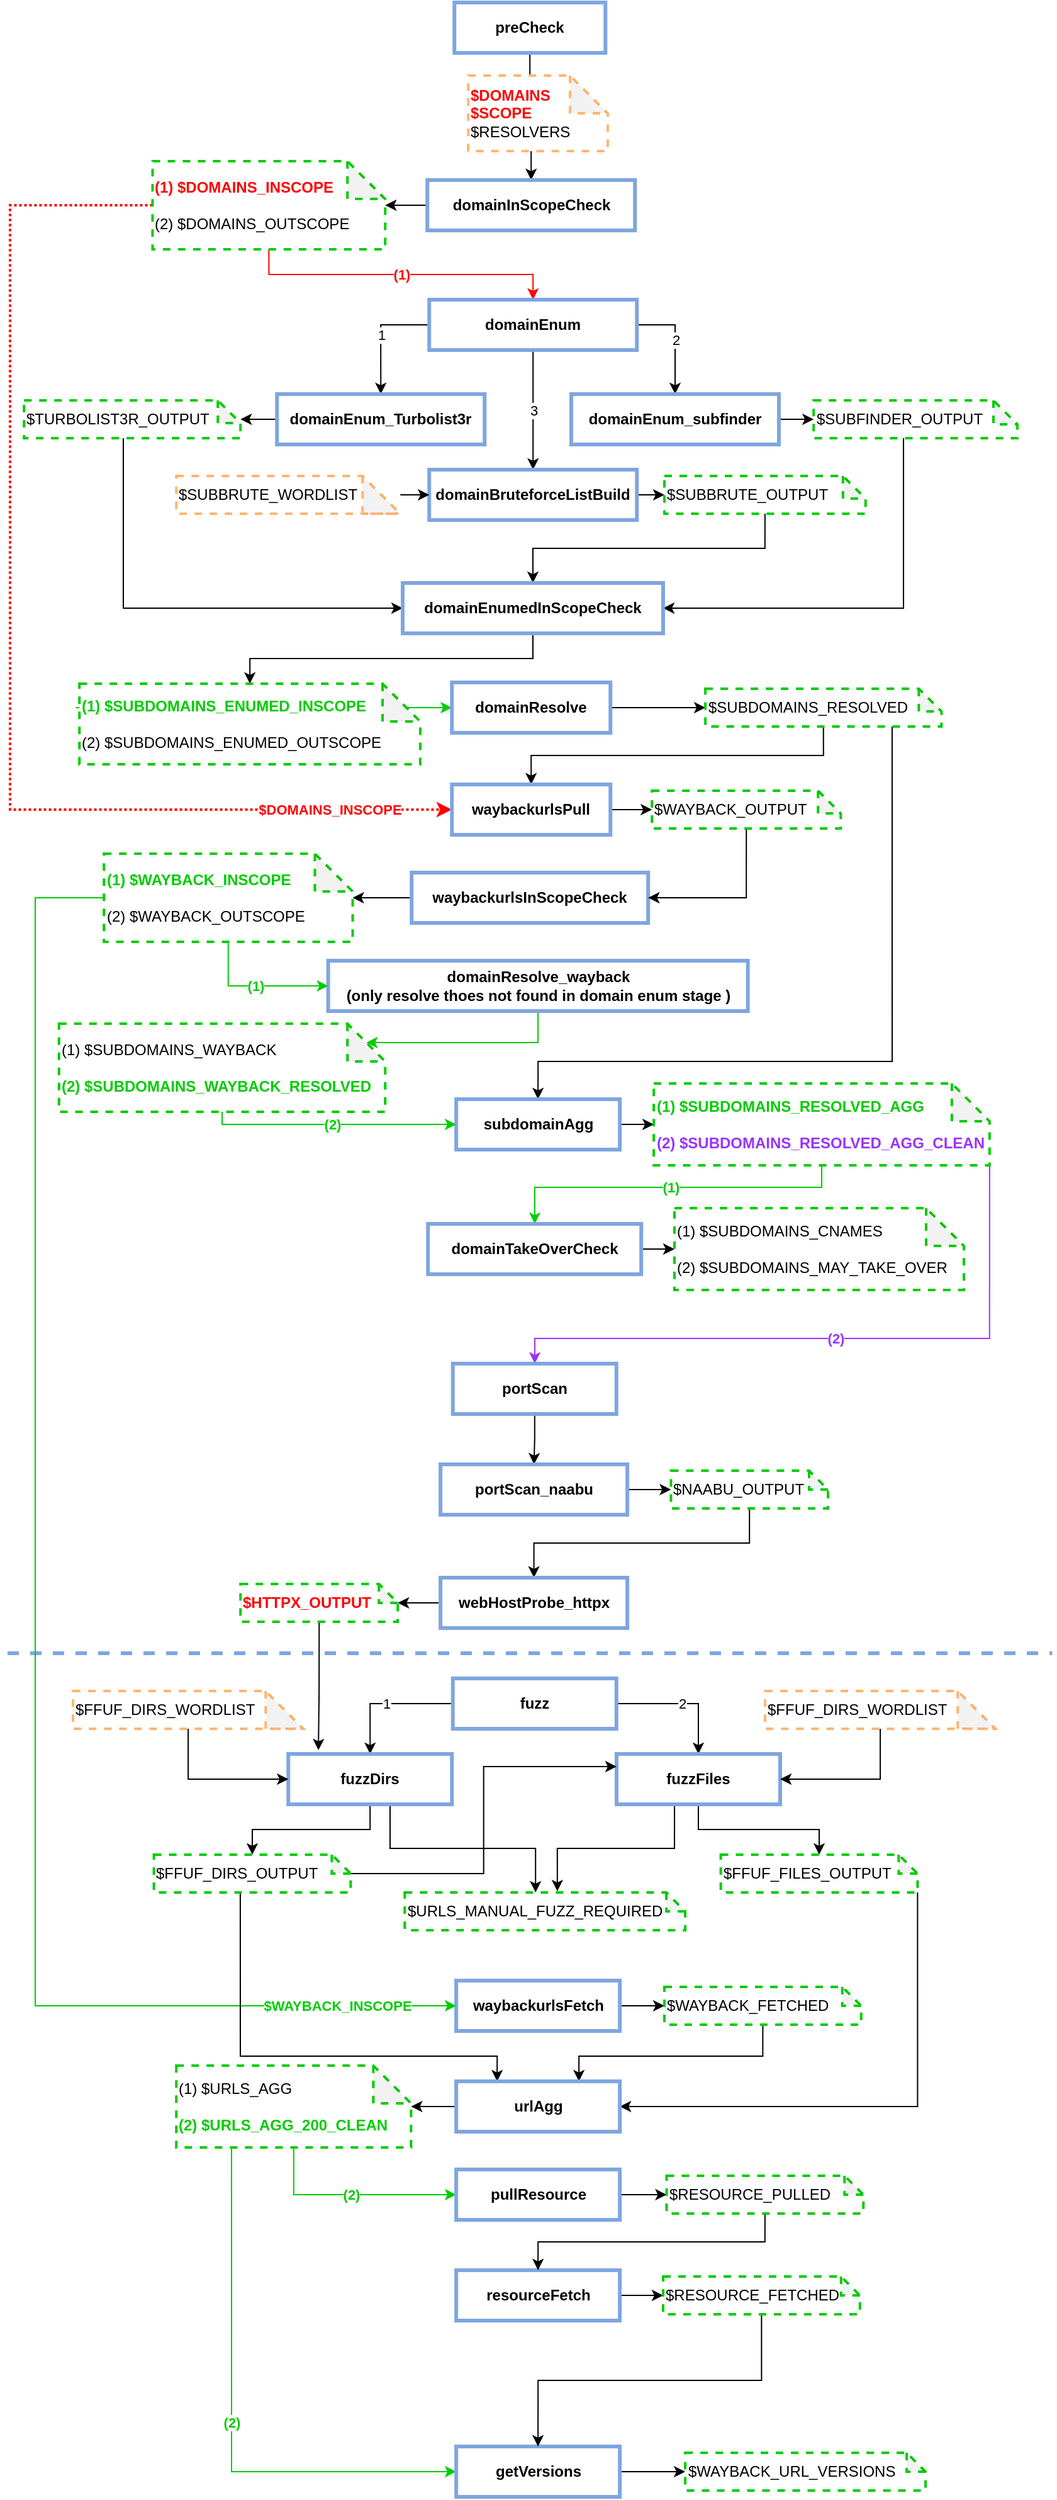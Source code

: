 <mxfile version="16.0.3" type="github">
  <diagram id="LXGc0nrao9tOf8FtnGRV" name="Page-1">
    <mxGraphModel dx="1102" dy="1691" grid="1" gridSize="10" guides="1" tooltips="1" connect="1" arrows="1" fold="1" page="1" pageScale="1" pageWidth="850" pageHeight="1100" math="0" shadow="0">
      <root>
        <mxCell id="0" />
        <mxCell id="1" parent="0" />
        <mxCell id="cuUn9cVlMo7e2SbROQ6p-47" style="edgeStyle=orthogonalEdgeStyle;rounded=0;orthogonalLoop=1;jettySize=auto;html=1;entryX=0;entryY=0.5;entryDx=0;entryDy=0;exitX=0;exitY=0.5;exitDx=0;exitDy=0;exitPerimeter=0;" parent="1" edge="1">
          <mxGeometry relative="1" as="geometry">
            <Array as="points">
              <mxPoint x="80" y="575" />
              <mxPoint x="80" y="790" />
            </Array>
            <mxPoint x="156.88" y="575" as="sourcePoint" />
          </mxGeometry>
        </mxCell>
        <mxCell id="lCqJjcsIj8VYBYGs8iK9-1" style="edgeStyle=orthogonalEdgeStyle;rounded=0;orthogonalLoop=1;jettySize=auto;html=1;entryX=0.5;entryY=0;entryDx=0;entryDy=0;" parent="1" source="lCqJjcsIj8VYBYGs8iK9-2" target="lCqJjcsIj8VYBYGs8iK9-10" edge="1">
          <mxGeometry relative="1" as="geometry">
            <mxPoint x="423.12" y="-921" as="targetPoint" />
          </mxGeometry>
        </mxCell>
        <mxCell id="lCqJjcsIj8VYBYGs8iK9-2" value="preCheck" style="rounded=0;whiteSpace=wrap;html=1;strokeColor=#7EA6E0;strokeWidth=3;fontStyle=1" parent="1" vertex="1">
          <mxGeometry x="363.12" y="-1061" width="120" height="40" as="geometry" />
        </mxCell>
        <mxCell id="lCqJjcsIj8VYBYGs8iK9-3" value="&lt;div&gt;&lt;b&gt;&lt;font color=&quot;#FF0000&quot;&gt;$DOMAINS&lt;/font&gt;&lt;/b&gt;&lt;/div&gt;&lt;div&gt;&lt;b&gt;&lt;font color=&quot;#FF0000&quot;&gt;$SCOPE&lt;/font&gt;&lt;/b&gt;&lt;/div&gt;&lt;div&gt;$RESOLVERS&lt;br&gt;&lt;/div&gt;" style="shape=note;whiteSpace=wrap;html=1;backgroundOutline=1;darkOpacity=0.05;dashed=1;align=left;strokeColor=#FFB570;strokeWidth=2;" parent="1" vertex="1">
          <mxGeometry x="374.12" y="-1003" width="110.88" height="60" as="geometry" />
        </mxCell>
        <mxCell id="lCqJjcsIj8VYBYGs8iK9-9" style="edgeStyle=orthogonalEdgeStyle;rounded=0;orthogonalLoop=1;jettySize=auto;html=1;" parent="1" source="lCqJjcsIj8VYBYGs8iK9-10" target="lCqJjcsIj8VYBYGs8iK9-14" edge="1">
          <mxGeometry relative="1" as="geometry" />
        </mxCell>
        <mxCell id="lCqJjcsIj8VYBYGs8iK9-10" value="domainInScopeCheck" style="rounded=0;whiteSpace=wrap;html=1;strokeColor=#7EA6E0;strokeWidth=3;fontStyle=1" parent="1" vertex="1">
          <mxGeometry x="341.62" y="-920" width="165" height="40" as="geometry" />
        </mxCell>
        <mxCell id="lCqJjcsIj8VYBYGs8iK9-11" value="(1)" style="edgeStyle=orthogonalEdgeStyle;rounded=0;orthogonalLoop=1;jettySize=auto;html=1;strokeColor=#FF0000;fontColor=#FF0000;fontStyle=1;exitX=0.5;exitY=1;exitDx=0;exitDy=0;exitPerimeter=0;" parent="1" source="lCqJjcsIj8VYBYGs8iK9-14" target="lCqJjcsIj8VYBYGs8iK9-18" edge="1">
          <mxGeometry relative="1" as="geometry" />
        </mxCell>
        <mxCell id="hxtKhS2xhQQcA1EdJUfB-1" style="edgeStyle=orthogonalEdgeStyle;rounded=0;orthogonalLoop=1;jettySize=auto;html=1;entryX=0;entryY=0.5;entryDx=0;entryDy=0;fontColor=default;strokeColor=#FF0000;dashed=1;strokeWidth=2;dashPattern=1 1;" edge="1" parent="1" source="lCqJjcsIj8VYBYGs8iK9-14" target="lCqJjcsIj8VYBYGs8iK9-43">
          <mxGeometry relative="1" as="geometry">
            <Array as="points">
              <mxPoint x="10" y="-900" />
              <mxPoint x="10" y="-420" />
            </Array>
          </mxGeometry>
        </mxCell>
        <mxCell id="hxtKhS2xhQQcA1EdJUfB-2" value="&lt;font color=&quot;#FF0000&quot;&gt;&lt;b&gt;$DOMAINS_INSCOPE&lt;/b&gt;&lt;/font&gt;" style="edgeLabel;html=1;align=center;verticalAlign=middle;resizable=0;points=[];fontColor=default;" vertex="1" connectable="0" parent="hxtKhS2xhQQcA1EdJUfB-1">
          <mxGeometry x="0.837" y="-2" relative="1" as="geometry">
            <mxPoint x="-21" y="-2" as="offset" />
          </mxGeometry>
        </mxCell>
        <mxCell id="lCqJjcsIj8VYBYGs8iK9-14" value="&lt;div&gt;&lt;font color=&quot;#FF0000&quot;&gt;&lt;b&gt;(1) $DOMAINS_INSCOPE&lt;/b&gt;&lt;/font&gt;&lt;/div&gt;&lt;div&gt;&lt;br&gt;&lt;/div&gt;&lt;div&gt;(2) $DOMAINS_OUTSCOPE&lt;/div&gt;" style="shape=note;whiteSpace=wrap;html=1;backgroundOutline=1;darkOpacity=0.05;dashed=1;align=left;strokeColor=#00CC00;strokeWidth=2;" parent="1" vertex="1">
          <mxGeometry x="123.24" y="-935" width="184.88" height="70" as="geometry" />
        </mxCell>
        <mxCell id="lCqJjcsIj8VYBYGs8iK9-15" value="2" style="edgeStyle=orthogonalEdgeStyle;rounded=0;orthogonalLoop=1;jettySize=auto;html=1;entryX=0.5;entryY=0;entryDx=0;entryDy=0;exitX=1;exitY=0.5;exitDx=0;exitDy=0;" parent="1" source="lCqJjcsIj8VYBYGs8iK9-18" target="lCqJjcsIj8VYBYGs8iK9-22" edge="1">
          <mxGeometry relative="1" as="geometry">
            <mxPoint x="558.12" y="-694" as="targetPoint" />
          </mxGeometry>
        </mxCell>
        <mxCell id="lCqJjcsIj8VYBYGs8iK9-16" value="1" style="edgeStyle=orthogonalEdgeStyle;rounded=0;orthogonalLoop=1;jettySize=auto;html=1;exitX=0;exitY=0.5;exitDx=0;exitDy=0;entryX=0.5;entryY=0;entryDx=0;entryDy=0;" parent="1" source="lCqJjcsIj8VYBYGs8iK9-18" target="lCqJjcsIj8VYBYGs8iK9-20" edge="1">
          <mxGeometry relative="1" as="geometry" />
        </mxCell>
        <mxCell id="lCqJjcsIj8VYBYGs8iK9-17" value="3" style="edgeStyle=orthogonalEdgeStyle;rounded=0;orthogonalLoop=1;jettySize=auto;html=1;entryX=0.5;entryY=0;entryDx=0;entryDy=0;" parent="1" source="lCqJjcsIj8VYBYGs8iK9-18" target="lCqJjcsIj8VYBYGs8iK9-28" edge="1">
          <mxGeometry relative="1" as="geometry" />
        </mxCell>
        <mxCell id="lCqJjcsIj8VYBYGs8iK9-18" value="domainEnum" style="rounded=0;whiteSpace=wrap;html=1;strokeColor=#7EA6E0;strokeWidth=3;fontStyle=1" parent="1" vertex="1">
          <mxGeometry x="343.12" y="-825" width="165" height="40" as="geometry" />
        </mxCell>
        <mxCell id="lCqJjcsIj8VYBYGs8iK9-19" value="" style="edgeStyle=orthogonalEdgeStyle;rounded=0;orthogonalLoop=1;jettySize=auto;html=1;" parent="1" source="lCqJjcsIj8VYBYGs8iK9-20" target="lCqJjcsIj8VYBYGs8iK9-24" edge="1">
          <mxGeometry relative="1" as="geometry" />
        </mxCell>
        <mxCell id="lCqJjcsIj8VYBYGs8iK9-20" value="domainEnum_Turbolist3r" style="rounded=0;whiteSpace=wrap;html=1;strokeColor=#7EA6E0;strokeWidth=3;fontStyle=1" parent="1" vertex="1">
          <mxGeometry x="222.12" y="-750" width="165" height="40" as="geometry" />
        </mxCell>
        <mxCell id="lCqJjcsIj8VYBYGs8iK9-94" value="" style="edgeStyle=orthogonalEdgeStyle;rounded=0;orthogonalLoop=1;jettySize=auto;html=1;fontColor=#00CC00;strokeColor=#000000;" parent="1" source="lCqJjcsIj8VYBYGs8iK9-22" target="lCqJjcsIj8VYBYGs8iK9-26" edge="1">
          <mxGeometry relative="1" as="geometry" />
        </mxCell>
        <mxCell id="lCqJjcsIj8VYBYGs8iK9-22" value="domainEnum_subfinder" style="rounded=0;whiteSpace=wrap;html=1;strokeColor=#7EA6E0;strokeWidth=3;fontStyle=1" parent="1" vertex="1">
          <mxGeometry x="456" y="-750" width="165" height="40" as="geometry" />
        </mxCell>
        <mxCell id="lCqJjcsIj8VYBYGs8iK9-96" style="edgeStyle=orthogonalEdgeStyle;rounded=0;orthogonalLoop=1;jettySize=auto;html=1;entryX=0;entryY=0.5;entryDx=0;entryDy=0;fontColor=#00CC00;strokeColor=#000000;" parent="1" source="lCqJjcsIj8VYBYGs8iK9-24" target="lCqJjcsIj8VYBYGs8iK9-34" edge="1">
          <mxGeometry relative="1" as="geometry">
            <Array as="points">
              <mxPoint x="100" y="-580" />
            </Array>
          </mxGeometry>
        </mxCell>
        <mxCell id="lCqJjcsIj8VYBYGs8iK9-24" value="$TURBOLIST3R_OUTPUT" style="shape=note;whiteSpace=wrap;html=1;backgroundOutline=1;darkOpacity=0.05;dashed=1;align=left;strokeColor=#00CC00;strokeWidth=2;size=18;" parent="1" vertex="1">
          <mxGeometry x="21.12" y="-745" width="172" height="30" as="geometry" />
        </mxCell>
        <mxCell id="lCqJjcsIj8VYBYGs8iK9-95" style="edgeStyle=orthogonalEdgeStyle;rounded=0;orthogonalLoop=1;jettySize=auto;html=1;entryX=1;entryY=0.5;entryDx=0;entryDy=0;fontColor=#00CC00;strokeColor=#000000;" parent="1" source="lCqJjcsIj8VYBYGs8iK9-26" target="lCqJjcsIj8VYBYGs8iK9-34" edge="1">
          <mxGeometry relative="1" as="geometry">
            <Array as="points">
              <mxPoint x="720" y="-580" />
            </Array>
          </mxGeometry>
        </mxCell>
        <mxCell id="lCqJjcsIj8VYBYGs8iK9-26" value="$SUBFINDER_OUTPUT" style="shape=note;whiteSpace=wrap;html=1;backgroundOutline=1;darkOpacity=0.05;dashed=1;align=left;strokeColor=#00CC00;strokeWidth=2;size=19;" parent="1" vertex="1">
          <mxGeometry x="648.62" y="-745" width="161.88" height="30" as="geometry" />
        </mxCell>
        <mxCell id="lCqJjcsIj8VYBYGs8iK9-27" value="" style="edgeStyle=orthogonalEdgeStyle;rounded=0;orthogonalLoop=1;jettySize=auto;html=1;" parent="1" source="lCqJjcsIj8VYBYGs8iK9-28" target="lCqJjcsIj8VYBYGs8iK9-32" edge="1">
          <mxGeometry relative="1" as="geometry" />
        </mxCell>
        <mxCell id="lCqJjcsIj8VYBYGs8iK9-28" value="domainBruteforceListBuild" style="rounded=0;whiteSpace=wrap;html=1;strokeColor=#7EA6E0;strokeWidth=3;fontStyle=1" parent="1" vertex="1">
          <mxGeometry x="343.12" y="-690" width="165" height="40" as="geometry" />
        </mxCell>
        <mxCell id="lCqJjcsIj8VYBYGs8iK9-29" style="edgeStyle=orthogonalEdgeStyle;rounded=0;orthogonalLoop=1;jettySize=auto;html=1;entryX=0;entryY=0.5;entryDx=0;entryDy=0;" parent="1" source="lCqJjcsIj8VYBYGs8iK9-30" target="lCqJjcsIj8VYBYGs8iK9-28" edge="1">
          <mxGeometry relative="1" as="geometry" />
        </mxCell>
        <mxCell id="lCqJjcsIj8VYBYGs8iK9-30" value="$SUBBRUTE_WORDLIST" style="shape=note;whiteSpace=wrap;html=1;backgroundOutline=1;darkOpacity=0.05;dashed=1;align=left;strokeColor=#FFB570;strokeWidth=2;" parent="1" vertex="1">
          <mxGeometry x="142.12" y="-685" width="178" height="30" as="geometry" />
        </mxCell>
        <mxCell id="lCqJjcsIj8VYBYGs8iK9-31" value="" style="edgeStyle=orthogonalEdgeStyle;rounded=0;orthogonalLoop=1;jettySize=auto;html=1;exitX=0.5;exitY=1;exitDx=0;exitDy=0;exitPerimeter=0;" parent="1" source="lCqJjcsIj8VYBYGs8iK9-32" target="lCqJjcsIj8VYBYGs8iK9-34" edge="1">
          <mxGeometry relative="1" as="geometry" />
        </mxCell>
        <mxCell id="lCqJjcsIj8VYBYGs8iK9-32" value="$SUBBRUTE_OUTPUT" style="shape=note;whiteSpace=wrap;html=1;backgroundOutline=1;darkOpacity=0.05;dashed=1;align=left;strokeColor=#00CC00;strokeWidth=2;size=18;" parent="1" vertex="1">
          <mxGeometry x="530" y="-685" width="159.88" height="30" as="geometry" />
        </mxCell>
        <mxCell id="lCqJjcsIj8VYBYGs8iK9-33" style="edgeStyle=orthogonalEdgeStyle;rounded=0;orthogonalLoop=1;jettySize=auto;html=1;entryX=0.5;entryY=0;entryDx=0;entryDy=0;entryPerimeter=0;exitX=0.5;exitY=1;exitDx=0;exitDy=0;" parent="1" source="lCqJjcsIj8VYBYGs8iK9-34" target="lCqJjcsIj8VYBYGs8iK9-36" edge="1">
          <mxGeometry relative="1" as="geometry" />
        </mxCell>
        <mxCell id="lCqJjcsIj8VYBYGs8iK9-34" value="domainEnumedInScopeCheck" style="rounded=0;whiteSpace=wrap;html=1;strokeColor=#7EA6E0;strokeWidth=3;fontStyle=1" parent="1" vertex="1">
          <mxGeometry x="322" y="-600" width="207" height="40" as="geometry" />
        </mxCell>
        <mxCell id="lCqJjcsIj8VYBYGs8iK9-35" value="(1)" style="edgeStyle=orthogonalEdgeStyle;rounded=0;orthogonalLoop=1;jettySize=auto;html=1;exitX=-0.011;exitY=0.297;exitDx=0;exitDy=0;exitPerimeter=0;fontStyle=1;fontColor=#00CC00;strokeColor=#00CC00;" parent="1" source="lCqJjcsIj8VYBYGs8iK9-36" target="lCqJjcsIj8VYBYGs8iK9-38" edge="1">
          <mxGeometry relative="1" as="geometry" />
        </mxCell>
        <mxCell id="lCqJjcsIj8VYBYGs8iK9-36" value="&lt;div&gt;&lt;font color=&quot;#00CC00&quot;&gt;&lt;b&gt;(1) $SUBDOMAINS_ENUMED_INSCOPE&lt;/b&gt;&lt;/font&gt;&lt;/div&gt;&lt;div&gt;&lt;br&gt;&lt;/div&gt;&lt;div&gt;(2) $SUBDOMAINS_ENUMED_OUTSCOPE&lt;/div&gt;" style="shape=note;whiteSpace=wrap;html=1;backgroundOutline=1;darkOpacity=0.05;dashed=1;align=left;strokeColor=#00CC00;strokeWidth=2;" parent="1" vertex="1">
          <mxGeometry x="65.12" y="-520" width="270.88" height="64" as="geometry" />
        </mxCell>
        <mxCell id="lCqJjcsIj8VYBYGs8iK9-37" value="" style="edgeStyle=orthogonalEdgeStyle;rounded=0;orthogonalLoop=1;jettySize=auto;html=1;" parent="1" source="lCqJjcsIj8VYBYGs8iK9-38" target="lCqJjcsIj8VYBYGs8iK9-41" edge="1">
          <mxGeometry relative="1" as="geometry" />
        </mxCell>
        <mxCell id="lCqJjcsIj8VYBYGs8iK9-38" value="domainResolve" style="rounded=0;whiteSpace=wrap;html=1;strokeColor=#7EA6E0;strokeWidth=3;fontStyle=1" parent="1" vertex="1">
          <mxGeometry x="361.12" y="-521" width="126" height="40" as="geometry" />
        </mxCell>
        <mxCell id="lCqJjcsIj8VYBYGs8iK9-39" value="" style="edgeStyle=orthogonalEdgeStyle;rounded=0;orthogonalLoop=1;jettySize=auto;html=1;exitX=0.5;exitY=1;exitDx=0;exitDy=0;exitPerimeter=0;" parent="1" source="lCqJjcsIj8VYBYGs8iK9-41" target="lCqJjcsIj8VYBYGs8iK9-43" edge="1">
          <mxGeometry relative="1" as="geometry" />
        </mxCell>
        <mxCell id="lCqJjcsIj8VYBYGs8iK9-105" style="edgeStyle=orthogonalEdgeStyle;rounded=0;orthogonalLoop=1;jettySize=auto;html=1;entryX=0.5;entryY=0;entryDx=0;entryDy=0;fontColor=#00CC00;strokeColor=default;exitX=0.791;exitY=0.967;exitDx=0;exitDy=0;exitPerimeter=0;" parent="1" source="lCqJjcsIj8VYBYGs8iK9-41" target="lCqJjcsIj8VYBYGs8iK9-55" edge="1">
          <mxGeometry relative="1" as="geometry">
            <Array as="points">
              <mxPoint x="711" y="-220" />
              <mxPoint x="430" y="-220" />
            </Array>
          </mxGeometry>
        </mxCell>
        <mxCell id="lCqJjcsIj8VYBYGs8iK9-41" value="$SUBDOMAINS_RESOLVED" style="shape=note;whiteSpace=wrap;html=1;backgroundOutline=1;darkOpacity=0.05;dashed=1;align=left;strokeColor=#00CC00;strokeWidth=2;size=18;" parent="1" vertex="1">
          <mxGeometry x="562.56" y="-516" width="187.63" height="30" as="geometry" />
        </mxCell>
        <mxCell id="lCqJjcsIj8VYBYGs8iK9-93" value="" style="edgeStyle=orthogonalEdgeStyle;rounded=0;orthogonalLoop=1;jettySize=auto;html=1;fontColor=#00CC00;strokeColor=default;" parent="1" source="lCqJjcsIj8VYBYGs8iK9-43" target="lCqJjcsIj8VYBYGs8iK9-92" edge="1">
          <mxGeometry relative="1" as="geometry" />
        </mxCell>
        <mxCell id="lCqJjcsIj8VYBYGs8iK9-43" value="waybackurlsPull" style="rounded=0;whiteSpace=wrap;html=1;strokeColor=#7EA6E0;strokeWidth=3;fontStyle=1" parent="1" vertex="1">
          <mxGeometry x="361.12" y="-440" width="126" height="40" as="geometry" />
        </mxCell>
        <mxCell id="lCqJjcsIj8VYBYGs8iK9-99" value="" style="edgeStyle=orthogonalEdgeStyle;rounded=0;orthogonalLoop=1;jettySize=auto;html=1;fontColor=#00CC00;strokeColor=default;" parent="1" source="lCqJjcsIj8VYBYGs8iK9-49" target="lCqJjcsIj8VYBYGs8iK9-98" edge="1">
          <mxGeometry relative="1" as="geometry" />
        </mxCell>
        <mxCell id="lCqJjcsIj8VYBYGs8iK9-49" value="waybackurlsInScopeCheck" style="rounded=0;whiteSpace=wrap;html=1;strokeColor=#7EA6E0;strokeWidth=3;fontStyle=1" parent="1" vertex="1">
          <mxGeometry x="329.12" y="-370" width="188" height="40" as="geometry" />
        </mxCell>
        <mxCell id="lCqJjcsIj8VYBYGs8iK9-103" style="edgeStyle=orthogonalEdgeStyle;rounded=0;orthogonalLoop=1;jettySize=auto;html=1;entryX=0;entryY=0;entryDx=244.25;entryDy=15;entryPerimeter=0;fontColor=#00CC00;strokeColor=#00CC00;" parent="1" source="lCqJjcsIj8VYBYGs8iK9-51" target="lCqJjcsIj8VYBYGs8iK9-102" edge="1">
          <mxGeometry relative="1" as="geometry">
            <Array as="points">
              <mxPoint x="430" y="-235" />
            </Array>
          </mxGeometry>
        </mxCell>
        <mxCell id="lCqJjcsIj8VYBYGs8iK9-51" value="&lt;div&gt;domainResolve_wayback&lt;/div&gt;&lt;div&gt;(only resolve thoes not found in domain enum stage )&lt;br&gt;&lt;/div&gt;" style="rounded=0;whiteSpace=wrap;html=1;strokeColor=#7EA6E0;strokeWidth=3;fontStyle=1" parent="1" vertex="1">
          <mxGeometry x="262.81" y="-300" width="333.5" height="40" as="geometry" />
        </mxCell>
        <mxCell id="lCqJjcsIj8VYBYGs8iK9-54" value="" style="edgeStyle=orthogonalEdgeStyle;rounded=0;orthogonalLoop=1;jettySize=auto;html=1;fontColor=#33FF33;" parent="1" source="lCqJjcsIj8VYBYGs8iK9-55" target="lCqJjcsIj8VYBYGs8iK9-59" edge="1">
          <mxGeometry relative="1" as="geometry" />
        </mxCell>
        <mxCell id="lCqJjcsIj8VYBYGs8iK9-55" value="subdomainAgg" style="rounded=0;whiteSpace=wrap;html=1;strokeColor=#7EA6E0;strokeWidth=3;fontStyle=1" parent="1" vertex="1">
          <mxGeometry x="364.56" y="-190" width="130" height="40" as="geometry" />
        </mxCell>
        <mxCell id="lCqJjcsIj8VYBYGs8iK9-56" value="(1)" style="edgeStyle=orthogonalEdgeStyle;rounded=0;orthogonalLoop=1;jettySize=auto;html=1;fontColor=#00CC00;fontStyle=1;strokeColor=#00CC00;exitX=0.5;exitY=1;exitDx=0;exitDy=0;exitPerimeter=0;" parent="1" source="lCqJjcsIj8VYBYGs8iK9-59" target="lCqJjcsIj8VYBYGs8iK9-61" edge="1">
          <mxGeometry relative="1" as="geometry">
            <Array as="points">
              <mxPoint x="655" y="-120" />
              <mxPoint x="427" y="-120" />
            </Array>
          </mxGeometry>
        </mxCell>
        <mxCell id="lCqJjcsIj8VYBYGs8iK9-106" value="(2)" style="edgeStyle=orthogonalEdgeStyle;rounded=0;orthogonalLoop=1;jettySize=auto;html=1;fontColor=#9933FF;strokeColor=#9933FF;exitX=1;exitY=1;exitDx=0;exitDy=0;exitPerimeter=0;fontStyle=1" parent="1" source="lCqJjcsIj8VYBYGs8iK9-59" target="lCqJjcsIj8VYBYGs8iK9-64" edge="1">
          <mxGeometry relative="1" as="geometry">
            <Array as="points">
              <mxPoint x="788" />
              <mxPoint x="427" />
            </Array>
          </mxGeometry>
        </mxCell>
        <mxCell id="lCqJjcsIj8VYBYGs8iK9-59" value="&lt;div&gt;&lt;font color=&quot;#00CC00&quot;&gt;&lt;b&gt;(1) $SUBDOMAINS_RESOLVED_AGG&lt;/b&gt;&lt;/font&gt;&lt;/div&gt;&lt;div&gt;&lt;br&gt;&lt;/div&gt;&lt;div&gt;&lt;font color=&quot;#9933FF&quot;&gt;&lt;b&gt;(2) $SUBDOMAINS_RESOLVED_AGG_CLEAN&lt;/b&gt;&lt;/font&gt;&lt;/div&gt;" style="shape=note;whiteSpace=wrap;html=1;backgroundOutline=1;darkOpacity=0.05;dashed=1;align=left;strokeColor=#00CC00;strokeWidth=2;" parent="1" vertex="1">
          <mxGeometry x="521.56" y="-202.5" width="266.88" height="65" as="geometry" />
        </mxCell>
        <mxCell id="lCqJjcsIj8VYBYGs8iK9-60" value="" style="edgeStyle=orthogonalEdgeStyle;rounded=0;orthogonalLoop=1;jettySize=auto;html=1;fontColor=#9933FF;strokeColor=#000000;" parent="1" source="lCqJjcsIj8VYBYGs8iK9-61" target="lCqJjcsIj8VYBYGs8iK9-62" edge="1">
          <mxGeometry relative="1" as="geometry" />
        </mxCell>
        <mxCell id="lCqJjcsIj8VYBYGs8iK9-61" value="domainTakeOverCheck" style="rounded=0;whiteSpace=wrap;html=1;strokeColor=#7EA6E0;strokeWidth=3;fontStyle=1" parent="1" vertex="1">
          <mxGeometry x="342.12" y="-91" width="169.5" height="40" as="geometry" />
        </mxCell>
        <mxCell id="lCqJjcsIj8VYBYGs8iK9-62" value="&lt;div&gt;(1) $SUBDOMAINS_CNAMES&lt;/div&gt;&lt;div&gt;&lt;br&gt;&lt;/div&gt;&lt;div&gt;(2) $SUBDOMAINS_MAY_TAKE_OVER&lt;/div&gt;" style="shape=note;whiteSpace=wrap;html=1;backgroundOutline=1;darkOpacity=0.05;dashed=1;align=left;strokeColor=#00CC00;strokeWidth=2;" parent="1" vertex="1">
          <mxGeometry x="538" y="-103.5" width="230" height="65" as="geometry" />
        </mxCell>
        <mxCell id="lCqJjcsIj8VYBYGs8iK9-63" value="" style="edgeStyle=orthogonalEdgeStyle;rounded=0;orthogonalLoop=1;jettySize=auto;html=1;fontColor=#9933FF;strokeColor=#000000;strokeWidth=1;" parent="1" source="lCqJjcsIj8VYBYGs8iK9-64" target="lCqJjcsIj8VYBYGs8iK9-66" edge="1">
          <mxGeometry relative="1" as="geometry" />
        </mxCell>
        <mxCell id="lCqJjcsIj8VYBYGs8iK9-64" value="portScan" style="rounded=0;whiteSpace=wrap;html=1;strokeColor=#7EA6E0;strokeWidth=3;fontStyle=1" parent="1" vertex="1">
          <mxGeometry x="361.87" y="20" width="130" height="40" as="geometry" />
        </mxCell>
        <mxCell id="lCqJjcsIj8VYBYGs8iK9-65" value="" style="edgeStyle=orthogonalEdgeStyle;rounded=0;orthogonalLoop=1;jettySize=auto;html=1;fontColor=#000000;strokeColor=#000000;strokeWidth=1;" parent="1" source="lCqJjcsIj8VYBYGs8iK9-66" target="lCqJjcsIj8VYBYGs8iK9-69" edge="1">
          <mxGeometry relative="1" as="geometry" />
        </mxCell>
        <mxCell id="lCqJjcsIj8VYBYGs8iK9-66" value="portScan_naabu" style="rounded=0;whiteSpace=wrap;html=1;strokeColor=#7EA6E0;strokeWidth=3;fontStyle=1" parent="1" vertex="1">
          <mxGeometry x="352.05" y="100" width="148.5" height="40" as="geometry" />
        </mxCell>
        <mxCell id="lCqJjcsIj8VYBYGs8iK9-67" value="" style="endArrow=none;dashed=1;html=1;rounded=0;fontColor=#9933FF;strokeColor=#7EA6E0;strokeWidth=3;" parent="1" edge="1">
          <mxGeometry width="50" height="50" relative="1" as="geometry">
            <mxPoint x="7.99" y="250" as="sourcePoint" />
            <mxPoint x="838.24" y="250" as="targetPoint" />
          </mxGeometry>
        </mxCell>
        <mxCell id="lCqJjcsIj8VYBYGs8iK9-107" style="edgeStyle=orthogonalEdgeStyle;rounded=0;orthogonalLoop=1;jettySize=auto;html=1;entryX=0.5;entryY=0;entryDx=0;entryDy=0;fontColor=#000000;strokeColor=default;exitX=0.5;exitY=1;exitDx=0;exitDy=0;exitPerimeter=0;" parent="1" source="lCqJjcsIj8VYBYGs8iK9-69" target="lCqJjcsIj8VYBYGs8iK9-71" edge="1">
          <mxGeometry relative="1" as="geometry" />
        </mxCell>
        <mxCell id="lCqJjcsIj8VYBYGs8iK9-69" value="&lt;div&gt;$NAABU_OUTPUT&lt;/div&gt;" style="shape=note;whiteSpace=wrap;html=1;backgroundOutline=1;darkOpacity=0.05;dashed=1;align=left;strokeColor=#00CC00;strokeWidth=2;size=15;" parent="1" vertex="1">
          <mxGeometry x="535.22" y="105" width="124.78" height="30" as="geometry" />
        </mxCell>
        <mxCell id="lCqJjcsIj8VYBYGs8iK9-109" value="" style="edgeStyle=orthogonalEdgeStyle;rounded=0;orthogonalLoop=1;jettySize=auto;html=1;fontColor=#000000;strokeColor=default;" parent="1" source="lCqJjcsIj8VYBYGs8iK9-71" target="lCqJjcsIj8VYBYGs8iK9-108" edge="1">
          <mxGeometry relative="1" as="geometry" />
        </mxCell>
        <mxCell id="lCqJjcsIj8VYBYGs8iK9-71" value="webHostProbe_httpx" style="rounded=0;whiteSpace=wrap;html=1;strokeColor=#7EA6E0;strokeWidth=3;fontStyle=1" parent="1" vertex="1">
          <mxGeometry x="352.05" y="190" width="148.5" height="40" as="geometry" />
        </mxCell>
        <mxCell id="lCqJjcsIj8VYBYGs8iK9-77" value="1" style="edgeStyle=orthogonalEdgeStyle;rounded=0;orthogonalLoop=1;jettySize=auto;html=1;fontColor=default;strokeColor=default;strokeWidth=1;entryX=0.5;entryY=0;entryDx=0;entryDy=0;exitX=0;exitY=0.5;exitDx=0;exitDy=0;" parent="1" source="lCqJjcsIj8VYBYGs8iK9-80" target="lCqJjcsIj8VYBYGs8iK9-82" edge="1">
          <mxGeometry relative="1" as="geometry" />
        </mxCell>
        <mxCell id="lCqJjcsIj8VYBYGs8iK9-78" value="2" style="edgeStyle=orthogonalEdgeStyle;rounded=0;orthogonalLoop=1;jettySize=auto;html=1;entryX=0.5;entryY=0;entryDx=0;entryDy=0;fontColor=default;strokeColor=default;strokeWidth=1;exitX=1;exitY=0.5;exitDx=0;exitDy=0;" parent="1" source="lCqJjcsIj8VYBYGs8iK9-80" target="lCqJjcsIj8VYBYGs8iK9-84" edge="1">
          <mxGeometry relative="1" as="geometry" />
        </mxCell>
        <mxCell id="lCqJjcsIj8VYBYGs8iK9-80" value="fuzz" style="rounded=0;whiteSpace=wrap;html=1;strokeColor=#7EA6E0;strokeWidth=3;fontStyle=1" parent="1" vertex="1">
          <mxGeometry x="361.87" y="270" width="130" height="40" as="geometry" />
        </mxCell>
        <mxCell id="lCqJjcsIj8VYBYGs8iK9-115" value="" style="edgeStyle=orthogonalEdgeStyle;rounded=0;orthogonalLoop=1;jettySize=auto;html=1;fontColor=#000000;strokeColor=default;" parent="1" source="lCqJjcsIj8VYBYGs8iK9-82" target="lCqJjcsIj8VYBYGs8iK9-114" edge="1">
          <mxGeometry relative="1" as="geometry" />
        </mxCell>
        <mxCell id="lCqJjcsIj8VYBYGs8iK9-122" style="edgeStyle=orthogonalEdgeStyle;rounded=0;orthogonalLoop=1;jettySize=auto;html=1;entryX=0;entryY=0;entryDx=103.94;entryDy=0;entryPerimeter=0;fontColor=#000000;strokeColor=default;exitX=0.622;exitY=1;exitDx=0;exitDy=0;exitPerimeter=0;" parent="1" source="lCqJjcsIj8VYBYGs8iK9-82" target="lCqJjcsIj8VYBYGs8iK9-121" edge="1">
          <mxGeometry relative="1" as="geometry" />
        </mxCell>
        <mxCell id="lCqJjcsIj8VYBYGs8iK9-82" value="fuzzDirs" style="rounded=0;whiteSpace=wrap;html=1;strokeColor=#7EA6E0;strokeWidth=3;fontStyle=1" parent="1" vertex="1">
          <mxGeometry x="231.12" y="330" width="130" height="40" as="geometry" />
        </mxCell>
        <mxCell id="lCqJjcsIj8VYBYGs8iK9-120" value="" style="edgeStyle=orthogonalEdgeStyle;rounded=0;orthogonalLoop=1;jettySize=auto;html=1;fontColor=#000000;strokeColor=default;" parent="1" source="lCqJjcsIj8VYBYGs8iK9-84" target="lCqJjcsIj8VYBYGs8iK9-117" edge="1">
          <mxGeometry relative="1" as="geometry" />
        </mxCell>
        <mxCell id="lCqJjcsIj8VYBYGs8iK9-123" style="edgeStyle=orthogonalEdgeStyle;rounded=0;orthogonalLoop=1;jettySize=auto;html=1;entryX=0.544;entryY=-0.033;entryDx=0;entryDy=0;entryPerimeter=0;fontColor=#000000;strokeColor=default;exitX=0.354;exitY=1;exitDx=0;exitDy=0;exitPerimeter=0;" parent="1" source="lCqJjcsIj8VYBYGs8iK9-84" target="lCqJjcsIj8VYBYGs8iK9-121" edge="1">
          <mxGeometry relative="1" as="geometry" />
        </mxCell>
        <mxCell id="lCqJjcsIj8VYBYGs8iK9-84" value="fuzzFiles" style="rounded=0;whiteSpace=wrap;html=1;strokeColor=#7EA6E0;strokeWidth=3;fontStyle=1" parent="1" vertex="1">
          <mxGeometry x="492" y="330" width="130" height="40" as="geometry" />
        </mxCell>
        <mxCell id="lCqJjcsIj8VYBYGs8iK9-127" value="" style="edgeStyle=orthogonalEdgeStyle;rounded=0;orthogonalLoop=1;jettySize=auto;html=1;fontColor=#000000;strokeColor=default;" parent="1" source="lCqJjcsIj8VYBYGs8iK9-86" target="lCqJjcsIj8VYBYGs8iK9-124" edge="1">
          <mxGeometry relative="1" as="geometry" />
        </mxCell>
        <mxCell id="lCqJjcsIj8VYBYGs8iK9-86" value="waybackurlsFetch" style="rounded=0;whiteSpace=wrap;html=1;strokeColor=#7EA6E0;strokeWidth=3;fontStyle=1" parent="1" vertex="1">
          <mxGeometry x="364.56" y="510" width="130" height="40" as="geometry" />
        </mxCell>
        <mxCell id="lCqJjcsIj8VYBYGs8iK9-97" style="edgeStyle=orthogonalEdgeStyle;rounded=0;orthogonalLoop=1;jettySize=auto;html=1;entryX=1;entryY=0.5;entryDx=0;entryDy=0;fontColor=#00CC00;strokeColor=default;exitX=0.5;exitY=1;exitDx=0;exitDy=0;exitPerimeter=0;" parent="1" source="lCqJjcsIj8VYBYGs8iK9-92" target="lCqJjcsIj8VYBYGs8iK9-49" edge="1">
          <mxGeometry relative="1" as="geometry" />
        </mxCell>
        <mxCell id="lCqJjcsIj8VYBYGs8iK9-92" value="$WAYBACK_OUTPUT" style="shape=note;whiteSpace=wrap;html=1;backgroundOutline=1;darkOpacity=0.05;dashed=1;align=left;strokeColor=#00CC00;strokeWidth=2;size=18;" parent="1" vertex="1">
          <mxGeometry x="520.12" y="-435" width="150" height="30" as="geometry" />
        </mxCell>
        <mxCell id="lCqJjcsIj8VYBYGs8iK9-100" value="(1)" style="edgeStyle=orthogonalEdgeStyle;rounded=0;orthogonalLoop=1;jettySize=auto;html=1;entryX=0;entryY=0.5;entryDx=0;entryDy=0;fontColor=#00CC00;strokeColor=#00CC00;fontStyle=1" parent="1" source="lCqJjcsIj8VYBYGs8iK9-98" target="lCqJjcsIj8VYBYGs8iK9-51" edge="1">
          <mxGeometry relative="1" as="geometry" />
        </mxCell>
        <mxCell id="lCqJjcsIj8VYBYGs8iK9-125" style="edgeStyle=orthogonalEdgeStyle;rounded=0;orthogonalLoop=1;jettySize=auto;html=1;fontColor=#000000;strokeColor=#00CC00;entryX=0;entryY=0.5;entryDx=0;entryDy=0;" parent="1" source="lCqJjcsIj8VYBYGs8iK9-98" target="lCqJjcsIj8VYBYGs8iK9-86" edge="1">
          <mxGeometry relative="1" as="geometry">
            <Array as="points">
              <mxPoint x="30" y="-350" />
              <mxPoint x="30" y="530" />
            </Array>
          </mxGeometry>
        </mxCell>
        <mxCell id="lCqJjcsIj8VYBYGs8iK9-126" value="&lt;font color=&quot;#00CC00&quot;&gt;&lt;b&gt;$WAYBACK_INSCOPE&lt;/b&gt;&lt;/font&gt;" style="edgeLabel;html=1;align=center;verticalAlign=middle;resizable=0;points=[];fontColor=#000000;" parent="lCqJjcsIj8VYBYGs8iK9-125" vertex="1" connectable="0">
          <mxGeometry x="0.791" y="-1" relative="1" as="geometry">
            <mxPoint x="38" y="-1" as="offset" />
          </mxGeometry>
        </mxCell>
        <mxCell id="lCqJjcsIj8VYBYGs8iK9-98" value="&lt;div&gt;&lt;font color=&quot;#00CC00&quot;&gt;&lt;b&gt;(1) $WAYBACK_INSCOPE&lt;/b&gt;&lt;/font&gt;&lt;/div&gt;&lt;div&gt;&lt;b&gt;&lt;br&gt;&lt;/b&gt;&lt;/div&gt;&lt;div&gt;(2) $WAYBACK_OUTSCOPE&lt;/div&gt;" style="shape=note;whiteSpace=wrap;html=1;backgroundOutline=1;darkOpacity=0.05;dashed=1;align=left;strokeColor=#00CC00;strokeWidth=2;" parent="1" vertex="1">
          <mxGeometry x="84.62" y="-385" width="197.63" height="70" as="geometry" />
        </mxCell>
        <mxCell id="lCqJjcsIj8VYBYGs8iK9-104" value="(2)" style="edgeStyle=orthogonalEdgeStyle;rounded=0;orthogonalLoop=1;jettySize=auto;html=1;entryX=0;entryY=0.5;entryDx=0;entryDy=0;fontColor=#00CC00;strokeColor=#00CC00;exitX=0.5;exitY=1;exitDx=0;exitDy=0;exitPerimeter=0;fontStyle=1" parent="1" source="lCqJjcsIj8VYBYGs8iK9-102" target="lCqJjcsIj8VYBYGs8iK9-55" edge="1">
          <mxGeometry relative="1" as="geometry">
            <Array as="points">
              <mxPoint x="179" y="-170" />
            </Array>
          </mxGeometry>
        </mxCell>
        <mxCell id="lCqJjcsIj8VYBYGs8iK9-102" value="&lt;div&gt;(1) $SUBDOMAINS_WAYBACK&lt;/div&gt;&lt;div&gt;&lt;br&gt;&lt;/div&gt;&lt;div&gt;&lt;font color=&quot;#00CC00&quot;&gt;&lt;b&gt;(2) $SUBDOMAINS_WAYBACK_RESOLVED&lt;/b&gt;&lt;/font&gt;&lt;br&gt;&lt;/div&gt;" style="shape=note;whiteSpace=wrap;html=1;backgroundOutline=1;darkOpacity=0.05;dashed=1;align=left;strokeColor=#00CC00;strokeWidth=2;" parent="1" vertex="1">
          <mxGeometry x="48.87" y="-250" width="259.25" height="70" as="geometry" />
        </mxCell>
        <mxCell id="lCqJjcsIj8VYBYGs8iK9-110" style="edgeStyle=orthogonalEdgeStyle;rounded=0;orthogonalLoop=1;jettySize=auto;html=1;entryX=0.184;entryY=-0.075;entryDx=0;entryDy=0;fontColor=#000000;strokeColor=default;exitX=0.5;exitY=1;exitDx=0;exitDy=0;exitPerimeter=0;entryPerimeter=0;" parent="1" source="lCqJjcsIj8VYBYGs8iK9-108" target="lCqJjcsIj8VYBYGs8iK9-82" edge="1">
          <mxGeometry relative="1" as="geometry" />
        </mxCell>
        <mxCell id="lCqJjcsIj8VYBYGs8iK9-108" value="&lt;div&gt;&lt;font color=&quot;#FF0000&quot;&gt;&lt;b&gt;$HTTPX_OUTPUT&lt;/b&gt;&lt;/font&gt;&lt;/div&gt;" style="shape=note;whiteSpace=wrap;html=1;backgroundOutline=1;darkOpacity=0.05;dashed=1;align=left;strokeColor=#00CC00;strokeWidth=2;size=15;" parent="1" vertex="1">
          <mxGeometry x="193.12" y="195" width="125" height="30" as="geometry" />
        </mxCell>
        <mxCell id="lCqJjcsIj8VYBYGs8iK9-113" style="edgeStyle=orthogonalEdgeStyle;rounded=0;orthogonalLoop=1;jettySize=auto;html=1;entryX=0;entryY=0.5;entryDx=0;entryDy=0;fontColor=#000000;strokeColor=default;" parent="1" source="lCqJjcsIj8VYBYGs8iK9-111" target="lCqJjcsIj8VYBYGs8iK9-82" edge="1">
          <mxGeometry relative="1" as="geometry" />
        </mxCell>
        <mxCell id="lCqJjcsIj8VYBYGs8iK9-111" value="$FFUF_DIRS_WORDLIST" style="shape=note;whiteSpace=wrap;html=1;backgroundOutline=1;darkOpacity=0.05;dashed=1;align=left;strokeColor=#FFB570;strokeWidth=2;" parent="1" vertex="1">
          <mxGeometry x="60" y="280" width="183.12" height="30" as="geometry" />
        </mxCell>
        <mxCell id="lCqJjcsIj8VYBYGs8iK9-116" style="edgeStyle=orthogonalEdgeStyle;rounded=0;orthogonalLoop=1;jettySize=auto;html=1;entryX=0;entryY=0.25;entryDx=0;entryDy=0;fontColor=#000000;strokeColor=default;" parent="1" source="lCqJjcsIj8VYBYGs8iK9-114" target="lCqJjcsIj8VYBYGs8iK9-84" edge="1">
          <mxGeometry relative="1" as="geometry" />
        </mxCell>
        <mxCell id="lCqJjcsIj8VYBYGs8iK9-130" style="edgeStyle=orthogonalEdgeStyle;rounded=0;orthogonalLoop=1;jettySize=auto;html=1;entryX=0.25;entryY=0;entryDx=0;entryDy=0;fontColor=#000000;strokeColor=default;exitX=0.439;exitY=1.033;exitDx=0;exitDy=0;exitPerimeter=0;" parent="1" source="lCqJjcsIj8VYBYGs8iK9-114" target="lCqJjcsIj8VYBYGs8iK9-128" edge="1">
          <mxGeometry relative="1" as="geometry">
            <Array as="points">
              <mxPoint x="193" y="570" />
              <mxPoint x="397" y="570" />
            </Array>
          </mxGeometry>
        </mxCell>
        <mxCell id="lCqJjcsIj8VYBYGs8iK9-114" value="&lt;div&gt;$FFUF_DIRS_OUTPUT&lt;/div&gt;" style="shape=note;whiteSpace=wrap;html=1;backgroundOutline=1;darkOpacity=0.05;dashed=1;align=left;strokeColor=#00CC00;strokeWidth=2;size=15;" parent="1" vertex="1">
          <mxGeometry x="124.3" y="410" width="156.38" height="30" as="geometry" />
        </mxCell>
        <mxCell id="lCqJjcsIj8VYBYGs8iK9-131" style="edgeStyle=orthogonalEdgeStyle;rounded=0;orthogonalLoop=1;jettySize=auto;html=1;entryX=1;entryY=0.5;entryDx=0;entryDy=0;fontColor=#000000;strokeColor=default;exitX=1;exitY=1;exitDx=0;exitDy=0;exitPerimeter=0;" parent="1" source="lCqJjcsIj8VYBYGs8iK9-117" target="lCqJjcsIj8VYBYGs8iK9-128" edge="1">
          <mxGeometry relative="1" as="geometry" />
        </mxCell>
        <mxCell id="lCqJjcsIj8VYBYGs8iK9-117" value="&lt;div&gt;$FFUF_FILES_OUTPUT&lt;/div&gt;" style="shape=note;whiteSpace=wrap;html=1;backgroundOutline=1;darkOpacity=0.05;dashed=1;align=left;strokeColor=#00CC00;strokeWidth=2;size=15;" parent="1" vertex="1">
          <mxGeometry x="574.81" y="410" width="156.38" height="30" as="geometry" />
        </mxCell>
        <mxCell id="lCqJjcsIj8VYBYGs8iK9-119" style="edgeStyle=orthogonalEdgeStyle;rounded=0;orthogonalLoop=1;jettySize=auto;html=1;entryX=1;entryY=0.5;entryDx=0;entryDy=0;fontColor=#000000;strokeColor=default;" parent="1" source="lCqJjcsIj8VYBYGs8iK9-118" target="lCqJjcsIj8VYBYGs8iK9-84" edge="1">
          <mxGeometry relative="1" as="geometry" />
        </mxCell>
        <mxCell id="lCqJjcsIj8VYBYGs8iK9-118" value="$FFUF_DIRS_WORDLIST" style="shape=note;whiteSpace=wrap;html=1;backgroundOutline=1;darkOpacity=0.05;dashed=1;align=left;strokeColor=#FFB570;strokeWidth=2;" parent="1" vertex="1">
          <mxGeometry x="610" y="280" width="183.12" height="30" as="geometry" />
        </mxCell>
        <mxCell id="lCqJjcsIj8VYBYGs8iK9-121" value="&lt;div&gt;$URLS_MANUAL_FUZZ_REQUIRED&lt;/div&gt;" style="shape=note;whiteSpace=wrap;html=1;backgroundOutline=1;darkOpacity=0.05;dashed=1;align=left;strokeColor=#00CC00;strokeWidth=2;size=15;" parent="1" vertex="1">
          <mxGeometry x="323.67" y="440" width="222.88" height="30" as="geometry" />
        </mxCell>
        <mxCell id="lCqJjcsIj8VYBYGs8iK9-129" style="edgeStyle=orthogonalEdgeStyle;rounded=0;orthogonalLoop=1;jettySize=auto;html=1;entryX=0.75;entryY=0;entryDx=0;entryDy=0;fontColor=#000000;strokeColor=default;" parent="1" source="lCqJjcsIj8VYBYGs8iK9-124" target="lCqJjcsIj8VYBYGs8iK9-128" edge="1">
          <mxGeometry relative="1" as="geometry">
            <Array as="points">
              <mxPoint x="608" y="570" />
              <mxPoint x="462" y="570" />
            </Array>
          </mxGeometry>
        </mxCell>
        <mxCell id="lCqJjcsIj8VYBYGs8iK9-124" value="&lt;div&gt;$WAYBACK_FETCHED&lt;/div&gt;" style="shape=note;whiteSpace=wrap;html=1;backgroundOutline=1;darkOpacity=0.05;dashed=1;align=left;strokeColor=#00CC00;strokeWidth=2;size=15;" parent="1" vertex="1">
          <mxGeometry x="530" y="515" width="156.38" height="30" as="geometry" />
        </mxCell>
        <mxCell id="lCqJjcsIj8VYBYGs8iK9-135" value="" style="edgeStyle=orthogonalEdgeStyle;rounded=0;orthogonalLoop=1;jettySize=auto;html=1;fontColor=#000000;strokeColor=default;" parent="1" source="lCqJjcsIj8VYBYGs8iK9-128" target="lCqJjcsIj8VYBYGs8iK9-132" edge="1">
          <mxGeometry relative="1" as="geometry" />
        </mxCell>
        <mxCell id="lCqJjcsIj8VYBYGs8iK9-128" value="urlAgg" style="rounded=0;whiteSpace=wrap;html=1;strokeColor=#7EA6E0;strokeWidth=3;fontStyle=1" parent="1" vertex="1">
          <mxGeometry x="364.56" y="590" width="130" height="40" as="geometry" />
        </mxCell>
        <mxCell id="lCqJjcsIj8VYBYGs8iK9-136" value="(2)" style="edgeStyle=orthogonalEdgeStyle;rounded=0;orthogonalLoop=1;jettySize=auto;html=1;entryX=0;entryY=0.5;entryDx=0;entryDy=0;fontColor=#00CC00;strokeColor=#00CC00;exitX=0.5;exitY=1;exitDx=0;exitDy=0;exitPerimeter=0;fontStyle=1" parent="1" source="lCqJjcsIj8VYBYGs8iK9-132" target="lCqJjcsIj8VYBYGs8iK9-133" edge="1">
          <mxGeometry relative="1" as="geometry" />
        </mxCell>
        <mxCell id="lCqJjcsIj8VYBYGs8iK9-139" value="(2)" style="edgeStyle=orthogonalEdgeStyle;rounded=0;orthogonalLoop=1;jettySize=auto;html=1;entryX=0;entryY=0.5;entryDx=0;entryDy=0;fontColor=#00CC00;strokeColor=#00CC00;exitX=0.235;exitY=1.008;exitDx=0;exitDy=0;exitPerimeter=0;fontStyle=1" parent="1" source="lCqJjcsIj8VYBYGs8iK9-132" target="lCqJjcsIj8VYBYGs8iK9-134" edge="1">
          <mxGeometry relative="1" as="geometry" />
        </mxCell>
        <mxCell id="lCqJjcsIj8VYBYGs8iK9-132" value="&lt;div&gt;(1) $URLS_AGG&lt;/div&gt;&lt;div&gt;&lt;br&gt;&lt;/div&gt;&lt;div&gt;&lt;font color=&quot;#00CC00&quot;&gt;&lt;b&gt;(2) $URLS_AGG_200_CLEAN&lt;/b&gt;&lt;/font&gt;&lt;/div&gt;" style="shape=note;whiteSpace=wrap;html=1;backgroundOutline=1;darkOpacity=0.05;dashed=1;align=left;strokeColor=#00CC00;strokeWidth=2;" parent="1" vertex="1">
          <mxGeometry x="142.12" y="577.5" width="186.57" height="65" as="geometry" />
        </mxCell>
        <mxCell id="hxtKhS2xhQQcA1EdJUfB-6" value="" style="edgeStyle=orthogonalEdgeStyle;rounded=0;orthogonalLoop=1;jettySize=auto;html=1;fontColor=#9933FF;strokeColor=default;strokeWidth=1;" edge="1" parent="1" source="lCqJjcsIj8VYBYGs8iK9-133" target="hxtKhS2xhQQcA1EdJUfB-5">
          <mxGeometry relative="1" as="geometry" />
        </mxCell>
        <mxCell id="lCqJjcsIj8VYBYGs8iK9-133" value="pullResource" style="rounded=0;whiteSpace=wrap;html=1;strokeColor=#7EA6E0;strokeWidth=3;fontStyle=1" parent="1" vertex="1">
          <mxGeometry x="364.56" y="660" width="130" height="40" as="geometry" />
        </mxCell>
        <mxCell id="lCqJjcsIj8VYBYGs8iK9-141" value="" style="edgeStyle=orthogonalEdgeStyle;rounded=0;orthogonalLoop=1;jettySize=auto;html=1;fontColor=default;strokeColor=default;" parent="1" source="lCqJjcsIj8VYBYGs8iK9-134" target="lCqJjcsIj8VYBYGs8iK9-140" edge="1">
          <mxGeometry relative="1" as="geometry" />
        </mxCell>
        <mxCell id="lCqJjcsIj8VYBYGs8iK9-134" value="getVersions" style="rounded=0;whiteSpace=wrap;html=1;strokeColor=#7EA6E0;strokeWidth=3;fontStyle=1" parent="1" vertex="1">
          <mxGeometry x="364.56" y="880" width="130" height="40" as="geometry" />
        </mxCell>
        <mxCell id="lCqJjcsIj8VYBYGs8iK9-140" value="&lt;div&gt;$WAYBACK_URL_VERSIONS&lt;/div&gt;" style="shape=note;whiteSpace=wrap;html=1;backgroundOutline=1;darkOpacity=0.05;dashed=1;align=left;strokeColor=#00CC00;strokeWidth=2;size=15;" parent="1" vertex="1">
          <mxGeometry x="546.55" y="885" width="191" height="30" as="geometry" />
        </mxCell>
        <mxCell id="hxtKhS2xhQQcA1EdJUfB-9" value="" style="edgeStyle=orthogonalEdgeStyle;rounded=0;orthogonalLoop=1;jettySize=auto;html=1;fontColor=#9933FF;strokeColor=default;strokeWidth=1;" edge="1" parent="1" source="hxtKhS2xhQQcA1EdJUfB-3" target="hxtKhS2xhQQcA1EdJUfB-8">
          <mxGeometry relative="1" as="geometry" />
        </mxCell>
        <mxCell id="hxtKhS2xhQQcA1EdJUfB-3" value="resourceFetch" style="rounded=0;whiteSpace=wrap;html=1;strokeColor=#7EA6E0;strokeWidth=3;fontStyle=1" vertex="1" parent="1">
          <mxGeometry x="364.56" y="740" width="130" height="40" as="geometry" />
        </mxCell>
        <mxCell id="hxtKhS2xhQQcA1EdJUfB-7" style="edgeStyle=orthogonalEdgeStyle;rounded=0;orthogonalLoop=1;jettySize=auto;html=1;entryX=0.5;entryY=0;entryDx=0;entryDy=0;fontColor=#9933FF;strokeColor=default;strokeWidth=1;exitX=0.5;exitY=1;exitDx=0;exitDy=0;exitPerimeter=0;" edge="1" parent="1" source="hxtKhS2xhQQcA1EdJUfB-5" target="hxtKhS2xhQQcA1EdJUfB-3">
          <mxGeometry relative="1" as="geometry" />
        </mxCell>
        <mxCell id="hxtKhS2xhQQcA1EdJUfB-5" value="&lt;div&gt;$RESOURCE_PULLED&lt;/div&gt;" style="shape=note;whiteSpace=wrap;html=1;backgroundOutline=1;darkOpacity=0.05;dashed=1;align=left;strokeColor=#00CC00;strokeWidth=2;size=15;" vertex="1" parent="1">
          <mxGeometry x="531.75" y="665" width="156.38" height="30" as="geometry" />
        </mxCell>
        <mxCell id="hxtKhS2xhQQcA1EdJUfB-10" style="edgeStyle=orthogonalEdgeStyle;rounded=0;orthogonalLoop=1;jettySize=auto;html=1;entryX=0.5;entryY=0;entryDx=0;entryDy=0;fontColor=#9933FF;strokeColor=default;strokeWidth=1;exitX=0.5;exitY=1;exitDx=0;exitDy=0;exitPerimeter=0;" edge="1" parent="1" source="hxtKhS2xhQQcA1EdJUfB-8" target="lCqJjcsIj8VYBYGs8iK9-134">
          <mxGeometry relative="1" as="geometry" />
        </mxCell>
        <mxCell id="hxtKhS2xhQQcA1EdJUfB-8" value="&lt;div&gt;$RESOURCE_FETCHED&lt;/div&gt;" style="shape=note;whiteSpace=wrap;html=1;backgroundOutline=1;darkOpacity=0.05;dashed=1;align=left;strokeColor=#00CC00;strokeWidth=2;size=15;" vertex="1" parent="1">
          <mxGeometry x="529" y="745" width="156.38" height="30" as="geometry" />
        </mxCell>
      </root>
    </mxGraphModel>
  </diagram>
</mxfile>
